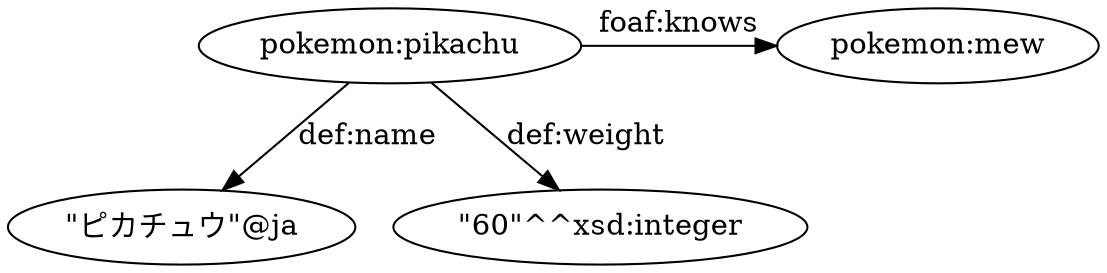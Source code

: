 digraph g {
  {
    rank=same
    mew [label=<pokemon:mew>];
    pikachu [label=<pokemon:pikachu>];
  }
  pikachuName [label=<"ピカチュウ"@ja>];
  pikachuWeight [label=<"60"^^xsd:integer>];
  pikachu -> mew [label=<foaf:knows>];
  pikachu -> pikachuName [label=<def:name>];
  pikachu -> pikachuWeight [label=<def:weight>];
}
